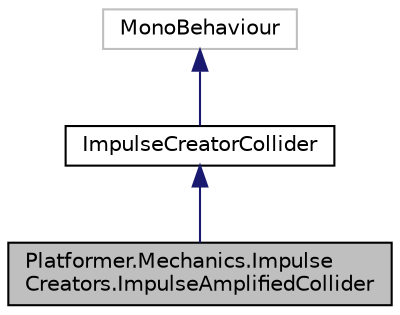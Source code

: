 digraph "Platformer.Mechanics.ImpulseCreators.ImpulseAmplifiedCollider"
{
 // LATEX_PDF_SIZE
  edge [fontname="Helvetica",fontsize="10",labelfontname="Helvetica",labelfontsize="10"];
  node [fontname="Helvetica",fontsize="10",shape=record];
  Node1 [label="Platformer.Mechanics.Impulse\lCreators.ImpulseAmplifiedCollider",height=0.2,width=0.4,color="black", fillcolor="grey75", style="filled", fontcolor="black",tooltip="ImpulseCreatorCollider with a ImpulseCreator of the type ImpulseAmplifier"];
  Node2 -> Node1 [dir="back",color="midnightblue",fontsize="10",style="solid",fontname="Helvetica"];
  Node2 [label="ImpulseCreatorCollider",height=0.2,width=0.4,color="black", fillcolor="white", style="filled",URL="$class_platformer_1_1_mechanics_1_1_impulse_creators_1_1_impulse_creator_collider.html",tooltip="General class ImpulseCreators uses to manage collisión with KinematicObjects and impulse applied acco..."];
  Node3 -> Node2 [dir="back",color="midnightblue",fontsize="10",style="solid",fontname="Helvetica"];
  Node3 [label="MonoBehaviour",height=0.2,width=0.4,color="grey75", fillcolor="white", style="filled",tooltip=" "];
}
